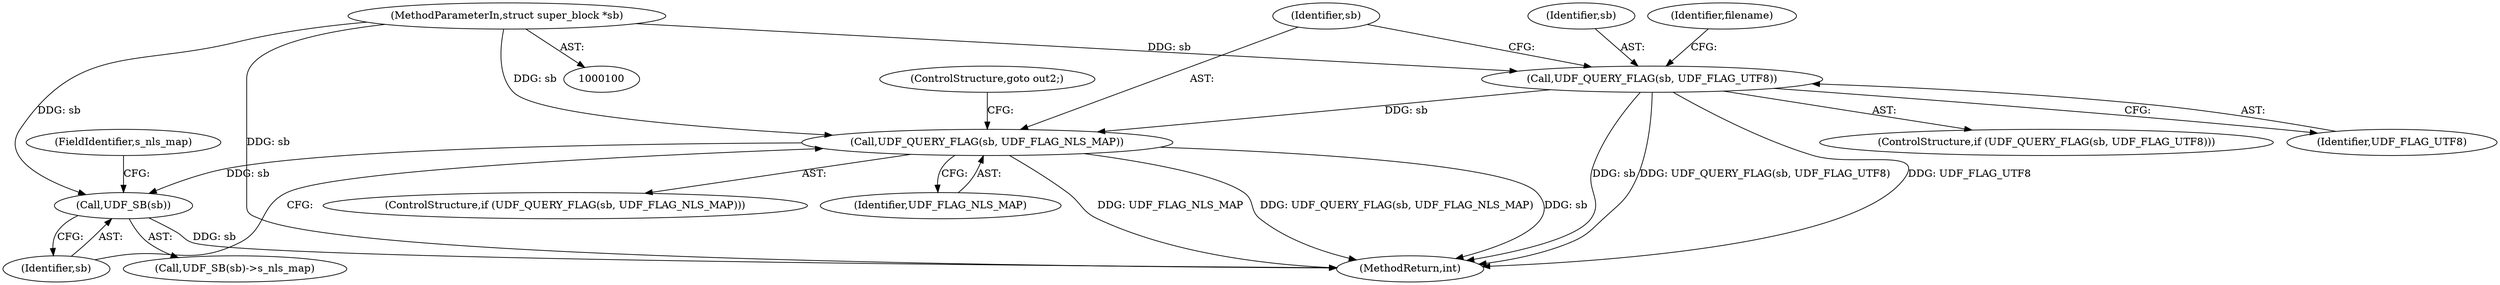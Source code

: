 digraph "0_linux_0e5cc9a40ada6046e6bc3bdfcd0c0d7e4b706b14_3@pointer" {
"1000101" [label="(MethodParameterIn,struct super_block *sb)"];
"1000140" [label="(Call,UDF_QUERY_FLAG(sb, UDF_FLAG_UTF8))"];
"1000156" [label="(Call,UDF_QUERY_FLAG(sb, UDF_FLAG_NLS_MAP))"];
"1000164" [label="(Call,UDF_SB(sb))"];
"1000157" [label="(Identifier,sb)"];
"1000142" [label="(Identifier,UDF_FLAG_UTF8)"];
"1000155" [label="(ControlStructure,if (UDF_QUERY_FLAG(sb, UDF_FLAG_NLS_MAP)))"];
"1000158" [label="(Identifier,UDF_FLAG_NLS_MAP)"];
"1000175" [label="(ControlStructure,goto out2;)"];
"1000156" [label="(Call,UDF_QUERY_FLAG(sb, UDF_FLAG_NLS_MAP))"];
"1000166" [label="(FieldIdentifier,s_nls_map)"];
"1000140" [label="(Call,UDF_QUERY_FLAG(sb, UDF_FLAG_UTF8))"];
"1000165" [label="(Identifier,sb)"];
"1000101" [label="(MethodParameterIn,struct super_block *sb)"];
"1000139" [label="(ControlStructure,if (UDF_QUERY_FLAG(sb, UDF_FLAG_UTF8)))"];
"1000164" [label="(Call,UDF_SB(sb))"];
"1000141" [label="(Identifier,sb)"];
"1000163" [label="(Call,UDF_SB(sb)->s_nls_map)"];
"1000147" [label="(Identifier,filename)"];
"1000200" [label="(MethodReturn,int)"];
"1000101" -> "1000100"  [label="AST: "];
"1000101" -> "1000200"  [label="DDG: sb"];
"1000101" -> "1000140"  [label="DDG: sb"];
"1000101" -> "1000156"  [label="DDG: sb"];
"1000101" -> "1000164"  [label="DDG: sb"];
"1000140" -> "1000139"  [label="AST: "];
"1000140" -> "1000142"  [label="CFG: "];
"1000141" -> "1000140"  [label="AST: "];
"1000142" -> "1000140"  [label="AST: "];
"1000147" -> "1000140"  [label="CFG: "];
"1000157" -> "1000140"  [label="CFG: "];
"1000140" -> "1000200"  [label="DDG: UDF_FLAG_UTF8"];
"1000140" -> "1000200"  [label="DDG: sb"];
"1000140" -> "1000200"  [label="DDG: UDF_QUERY_FLAG(sb, UDF_FLAG_UTF8)"];
"1000140" -> "1000156"  [label="DDG: sb"];
"1000156" -> "1000155"  [label="AST: "];
"1000156" -> "1000158"  [label="CFG: "];
"1000157" -> "1000156"  [label="AST: "];
"1000158" -> "1000156"  [label="AST: "];
"1000165" -> "1000156"  [label="CFG: "];
"1000175" -> "1000156"  [label="CFG: "];
"1000156" -> "1000200"  [label="DDG: sb"];
"1000156" -> "1000200"  [label="DDG: UDF_FLAG_NLS_MAP"];
"1000156" -> "1000200"  [label="DDG: UDF_QUERY_FLAG(sb, UDF_FLAG_NLS_MAP)"];
"1000156" -> "1000164"  [label="DDG: sb"];
"1000164" -> "1000163"  [label="AST: "];
"1000164" -> "1000165"  [label="CFG: "];
"1000165" -> "1000164"  [label="AST: "];
"1000166" -> "1000164"  [label="CFG: "];
"1000164" -> "1000200"  [label="DDG: sb"];
}
